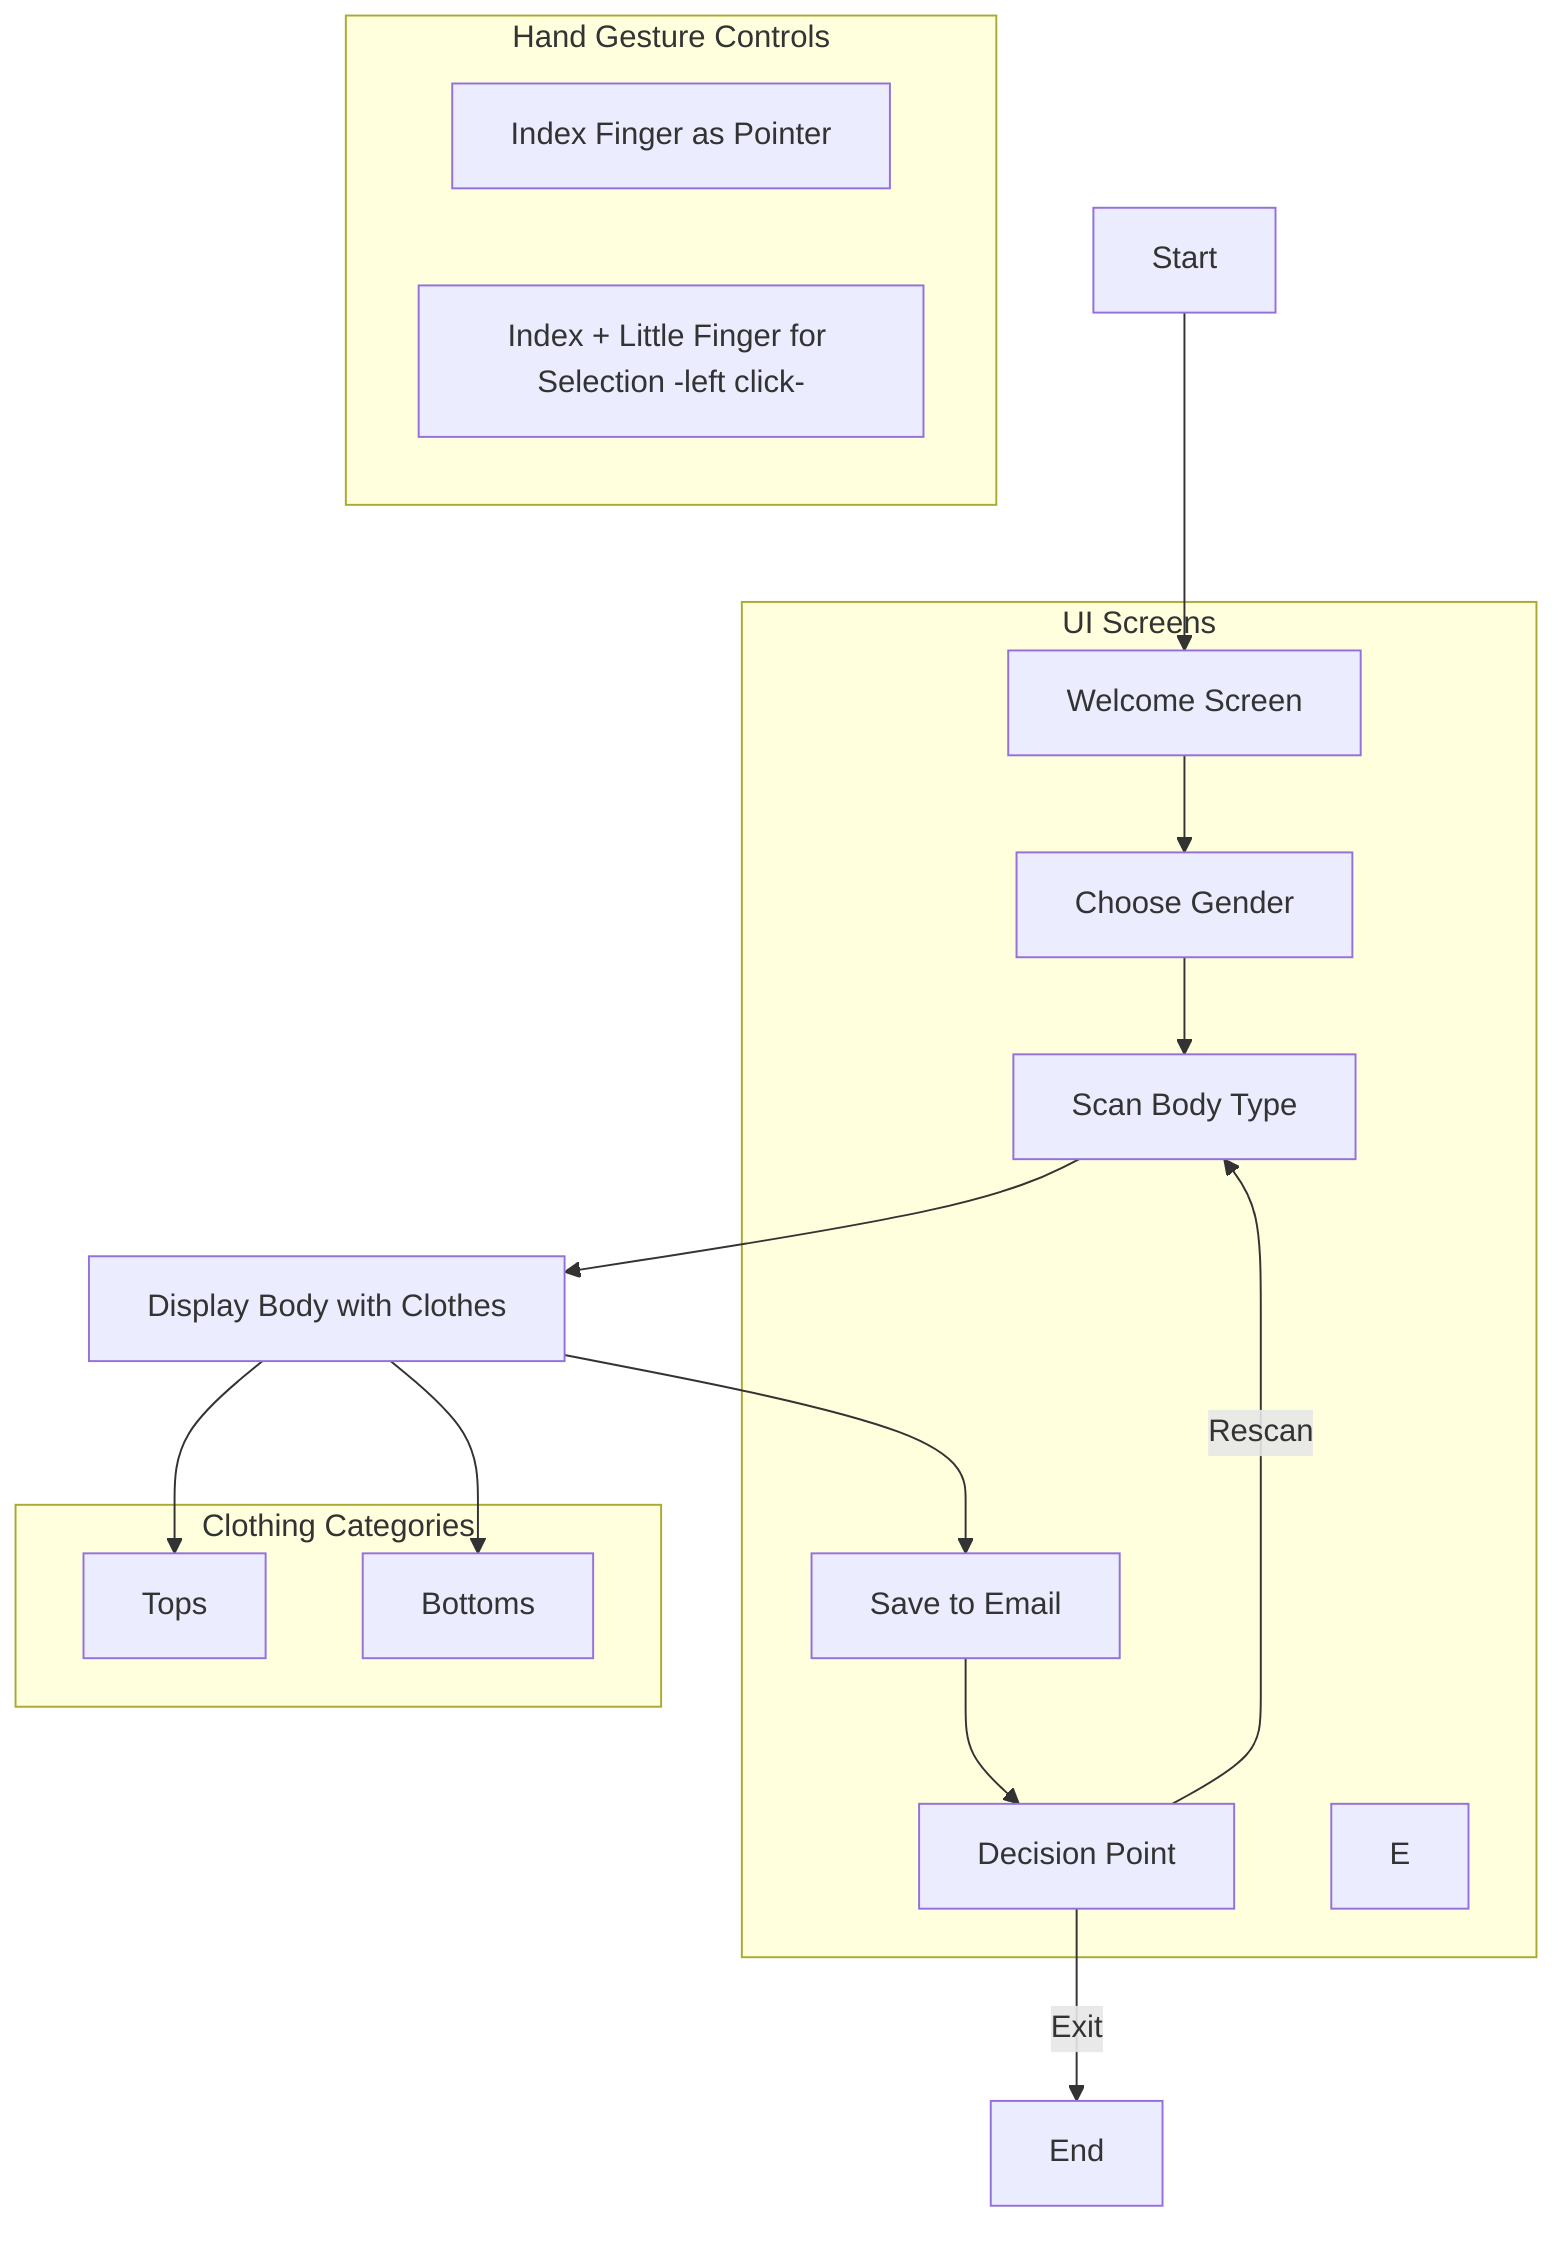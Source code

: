 graph TD
    A[Start] --> B[Welcome Screen]
    B --> C[Choose Gender]
    C --> D[Scan Body Type]
    D --> F[Display Body with Clothes]
    F --> G[Save to Email]
    G --> H[Decision Point]
    H -->|Rescan| D
    H -->|Exit| I[End]
    
    %% Additional interactions
    
    %% Gesture Control
    subgraph "Hand Gesture Controls"
        GC1[Index Finger as Pointer]
        GC2[Index + Little Finger for Selection -left click-]
    end
    
    %% UI Components
    subgraph "UI Screens"
        B
        C
        D
        E
        G
        H
    end
    
    %% Clothing Options
    subgraph "Clothing Categories"
        CL1[Tops]
        CL2[Bottoms]
    end
    
    F --> CL1
    F --> CL2